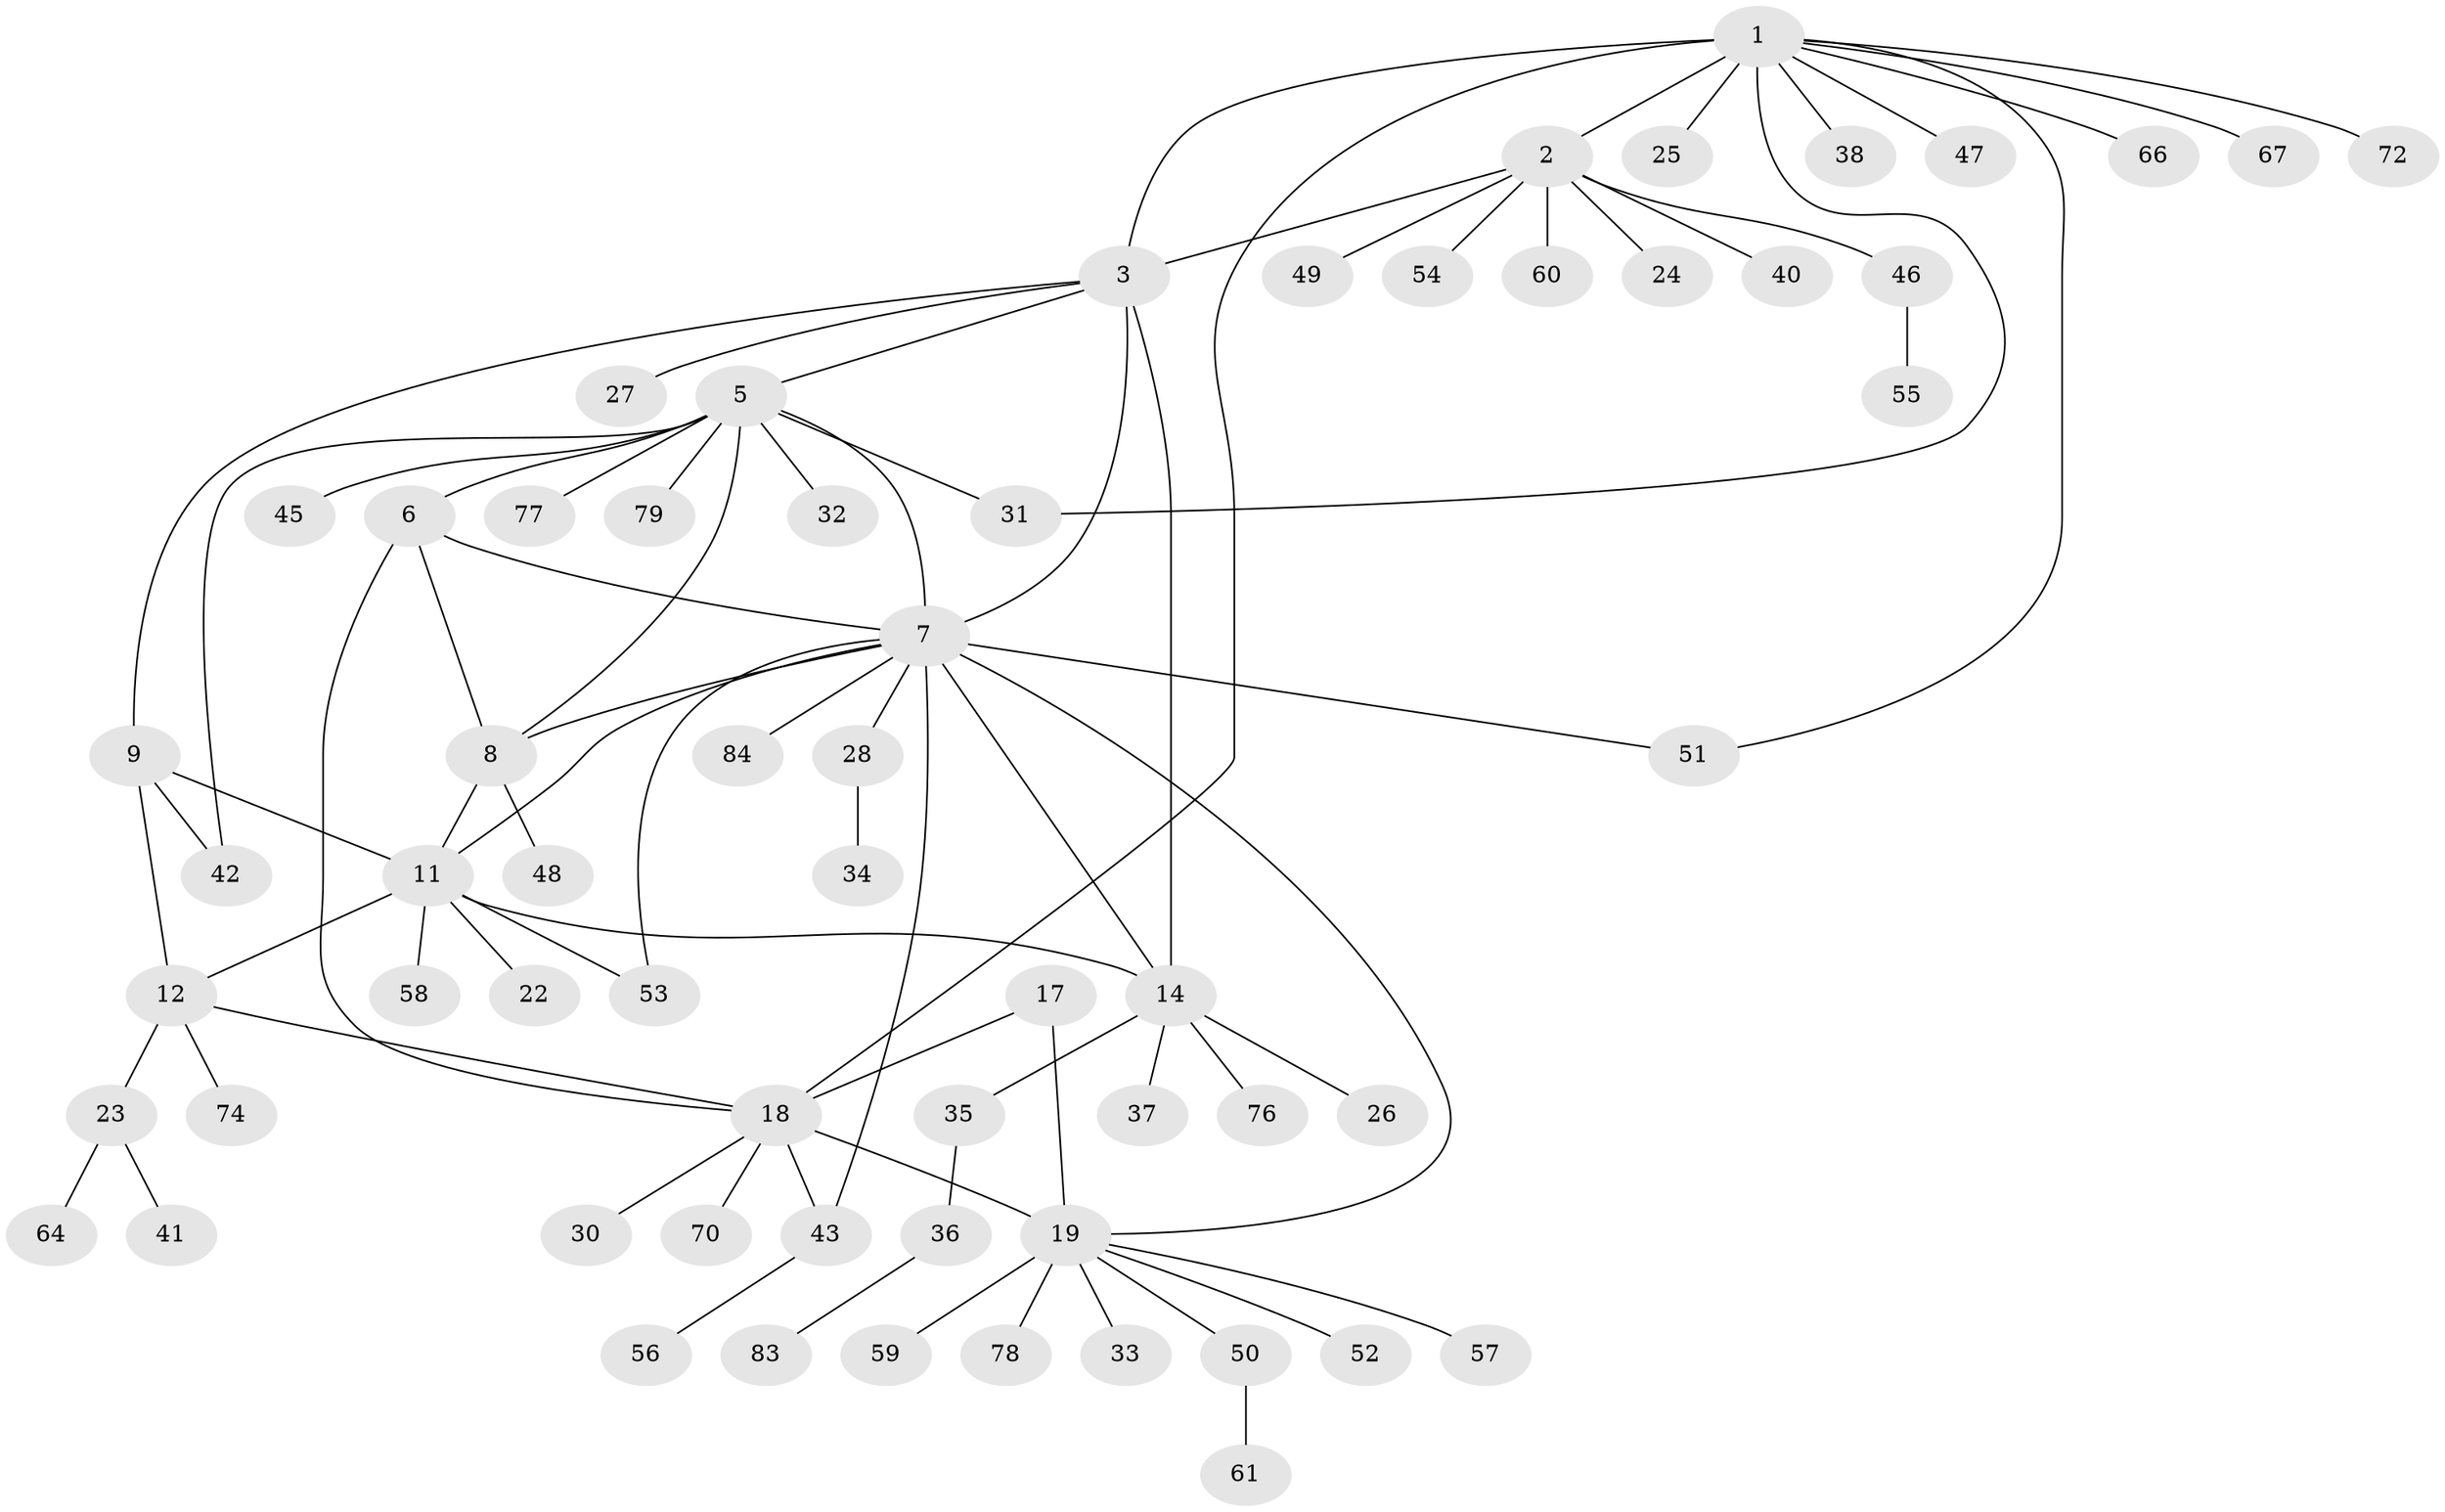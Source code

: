 // Generated by graph-tools (version 1.1) at 2025/24/03/03/25 07:24:17]
// undirected, 63 vertices, 81 edges
graph export_dot {
graph [start="1"]
  node [color=gray90,style=filled];
  1 [super="+4"];
  2 [super="+71"];
  3 [super="+16"];
  5 [super="+62"];
  6 [super="+21"];
  7 [super="+13"];
  8 [super="+29"];
  9 [super="+10"];
  11 [super="+63"];
  12 [super="+81"];
  14 [super="+15"];
  17 [super="+69"];
  18 [super="+39"];
  19 [super="+20"];
  22;
  23 [super="+68"];
  24;
  25;
  26;
  27;
  28;
  30;
  31;
  32;
  33;
  34;
  35 [super="+65"];
  36 [super="+44"];
  37;
  38 [super="+73"];
  40;
  41;
  42;
  43;
  45;
  46;
  47;
  48;
  49;
  50 [super="+75"];
  51;
  52;
  53;
  54 [super="+82"];
  55;
  56;
  57;
  58;
  59;
  60 [super="+80"];
  61;
  64;
  66;
  67;
  70;
  72;
  74;
  76;
  77;
  78;
  79;
  83;
  84;
  1 -- 2 [weight=2];
  1 -- 3 [weight=2];
  1 -- 66;
  1 -- 67;
  1 -- 38;
  1 -- 72;
  1 -- 47;
  1 -- 18;
  1 -- 51;
  1 -- 25;
  1 -- 31;
  2 -- 3;
  2 -- 24;
  2 -- 40;
  2 -- 46;
  2 -- 49;
  2 -- 54;
  2 -- 60;
  3 -- 5;
  3 -- 9;
  3 -- 7;
  3 -- 27;
  3 -- 14 [weight=2];
  5 -- 6;
  5 -- 7;
  5 -- 8;
  5 -- 31;
  5 -- 32;
  5 -- 42;
  5 -- 45;
  5 -- 77;
  5 -- 79;
  6 -- 7;
  6 -- 8;
  6 -- 18;
  7 -- 8;
  7 -- 11;
  7 -- 43;
  7 -- 51;
  7 -- 14 [weight=2];
  7 -- 53;
  7 -- 84;
  7 -- 28;
  7 -- 19;
  8 -- 48;
  8 -- 11;
  9 -- 11 [weight=2];
  9 -- 12 [weight=2];
  9 -- 42;
  11 -- 12;
  11 -- 14;
  11 -- 22;
  11 -- 58;
  11 -- 53;
  12 -- 18;
  12 -- 23;
  12 -- 74;
  14 -- 35;
  14 -- 37;
  14 -- 26;
  14 -- 76;
  17 -- 18;
  17 -- 19 [weight=2];
  18 -- 19 [weight=2];
  18 -- 30;
  18 -- 70;
  18 -- 43;
  19 -- 33;
  19 -- 52;
  19 -- 59;
  19 -- 78;
  19 -- 50;
  19 -- 57;
  23 -- 41;
  23 -- 64;
  28 -- 34;
  35 -- 36;
  36 -- 83;
  43 -- 56;
  46 -- 55;
  50 -- 61;
}

